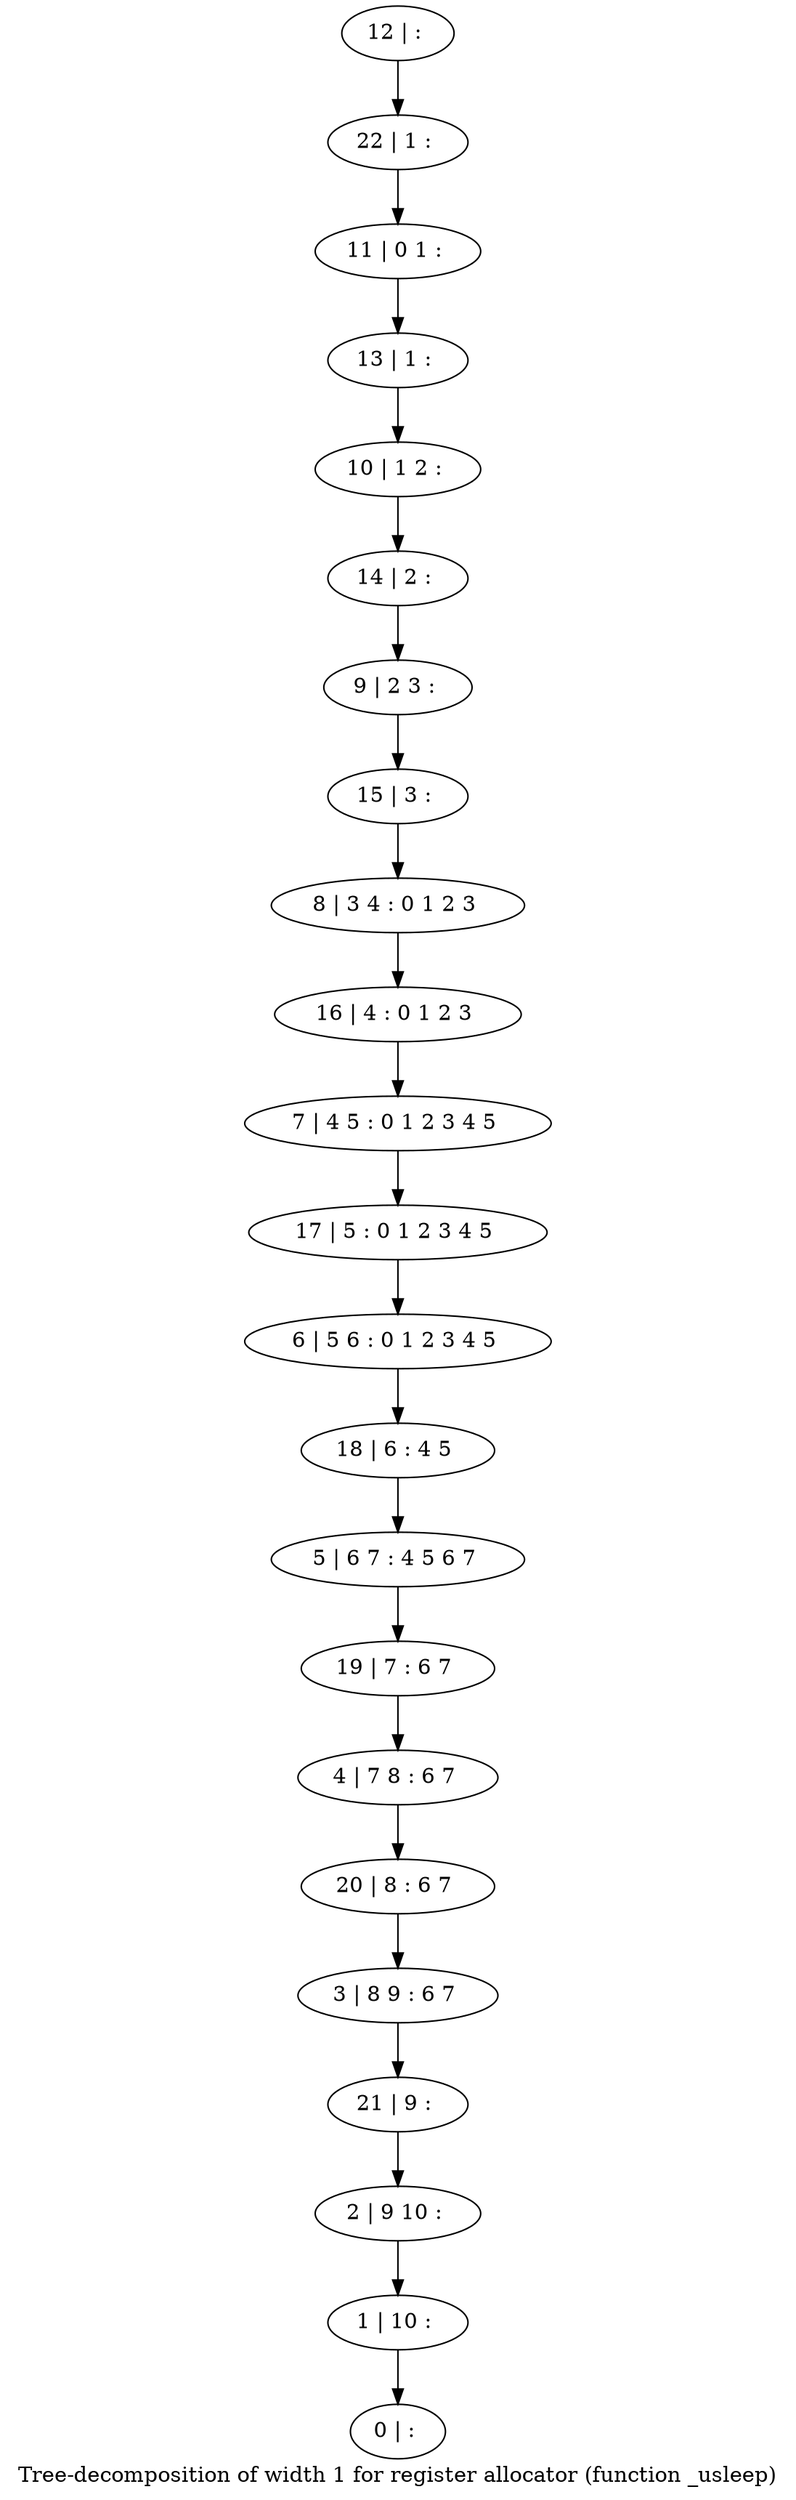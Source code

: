 digraph G {
graph [label="Tree-decomposition of width 1 for register allocator (function _usleep)"]
0[label="0 | : "];
1[label="1 | 10 : "];
2[label="2 | 9 10 : "];
3[label="3 | 8 9 : 6 7 "];
4[label="4 | 7 8 : 6 7 "];
5[label="5 | 6 7 : 4 5 6 7 "];
6[label="6 | 5 6 : 0 1 2 3 4 5 "];
7[label="7 | 4 5 : 0 1 2 3 4 5 "];
8[label="8 | 3 4 : 0 1 2 3 "];
9[label="9 | 2 3 : "];
10[label="10 | 1 2 : "];
11[label="11 | 0 1 : "];
12[label="12 | : "];
13[label="13 | 1 : "];
14[label="14 | 2 : "];
15[label="15 | 3 : "];
16[label="16 | 4 : 0 1 2 3 "];
17[label="17 | 5 : 0 1 2 3 4 5 "];
18[label="18 | 6 : 4 5 "];
19[label="19 | 7 : 6 7 "];
20[label="20 | 8 : 6 7 "];
21[label="21 | 9 : "];
22[label="22 | 1 : "];
12->22 ;
22->11 ;
11->13 ;
13->10 ;
10->14 ;
14->9 ;
9->15 ;
15->8 ;
8->16 ;
16->7 ;
7->17 ;
17->6 ;
6->18 ;
18->5 ;
5->19 ;
19->4 ;
4->20 ;
20->3 ;
3->21 ;
21->2 ;
2->1 ;
1->0 ;
}

